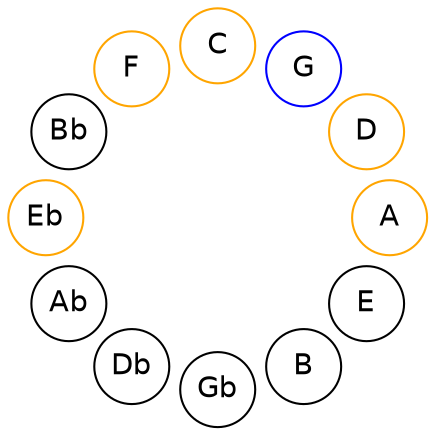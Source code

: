 
graph {

layout = circo;
mindist = .1

node [shape = circle, fontname = Helvetica, margin = 0]
edge [style=invis]

subgraph 1 {
	E -- B -- Gb -- Db -- Ab -- Eb -- Bb -- F -- C -- G -- D -- A -- E
}

Eb [color=orange];
F [color=orange];
C [color=orange];
G [color=blue];
D [color=orange];
A [color=orange];
}
